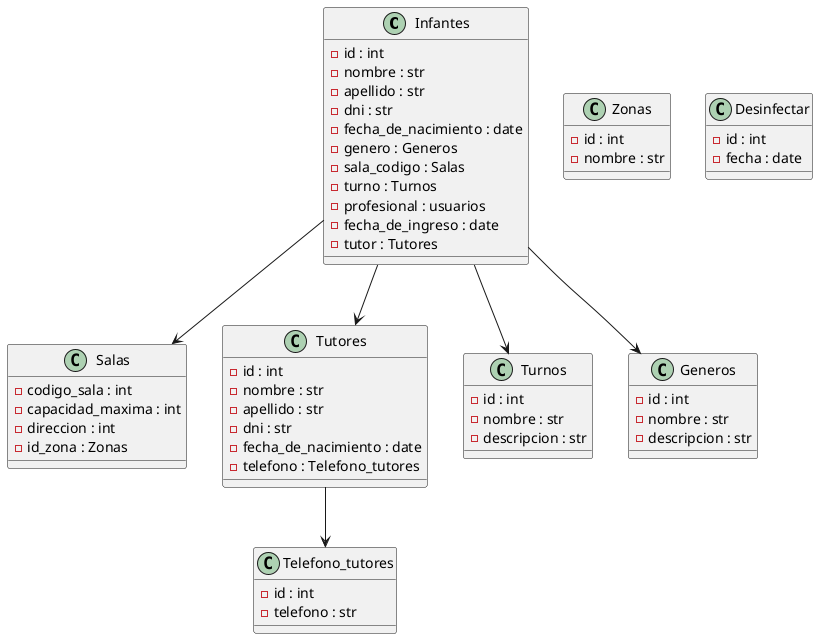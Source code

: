 @startuml test

class Infantes {
    -id : int
    -nombre : str
    -apellido : str
    -dni : str
    -fecha_de_nacimiento : date
    -genero : Generos
    -sala_codigo : Salas
    -turno : Turnos
    -profesional : usuarios
    -fecha_de_ingreso : date
    -tutor : Tutores

}

class Salas {
    -codigo_sala : int
    -capacidad_maxima : int
    -direccion : int
    -id_zona : Zonas
} 

class Zonas {
    -id : int
    -nombre : str
}

class Tutores {
    -id : int
    -nombre : str
    -apellido : str
    -dni : str
    -fecha_de_nacimiento : date
    -telefono : Telefono_tutores
}

class Turnos {
    -id : int
    -nombre : str
    -descripcion : str
}

class Generos {
    -id : int
    -nombre : str
    -descripcion : str
}

class Telefono_tutores {
    -id : int
    -telefono : str
}

class Desinfectar {
    -id : int
    -fecha : date
}

Infantes --> Salas
Infantes --> Generos
Infantes --> Tutores
Infantes --> Turnos
Tutores --> Telefono_tutores
@enduml
